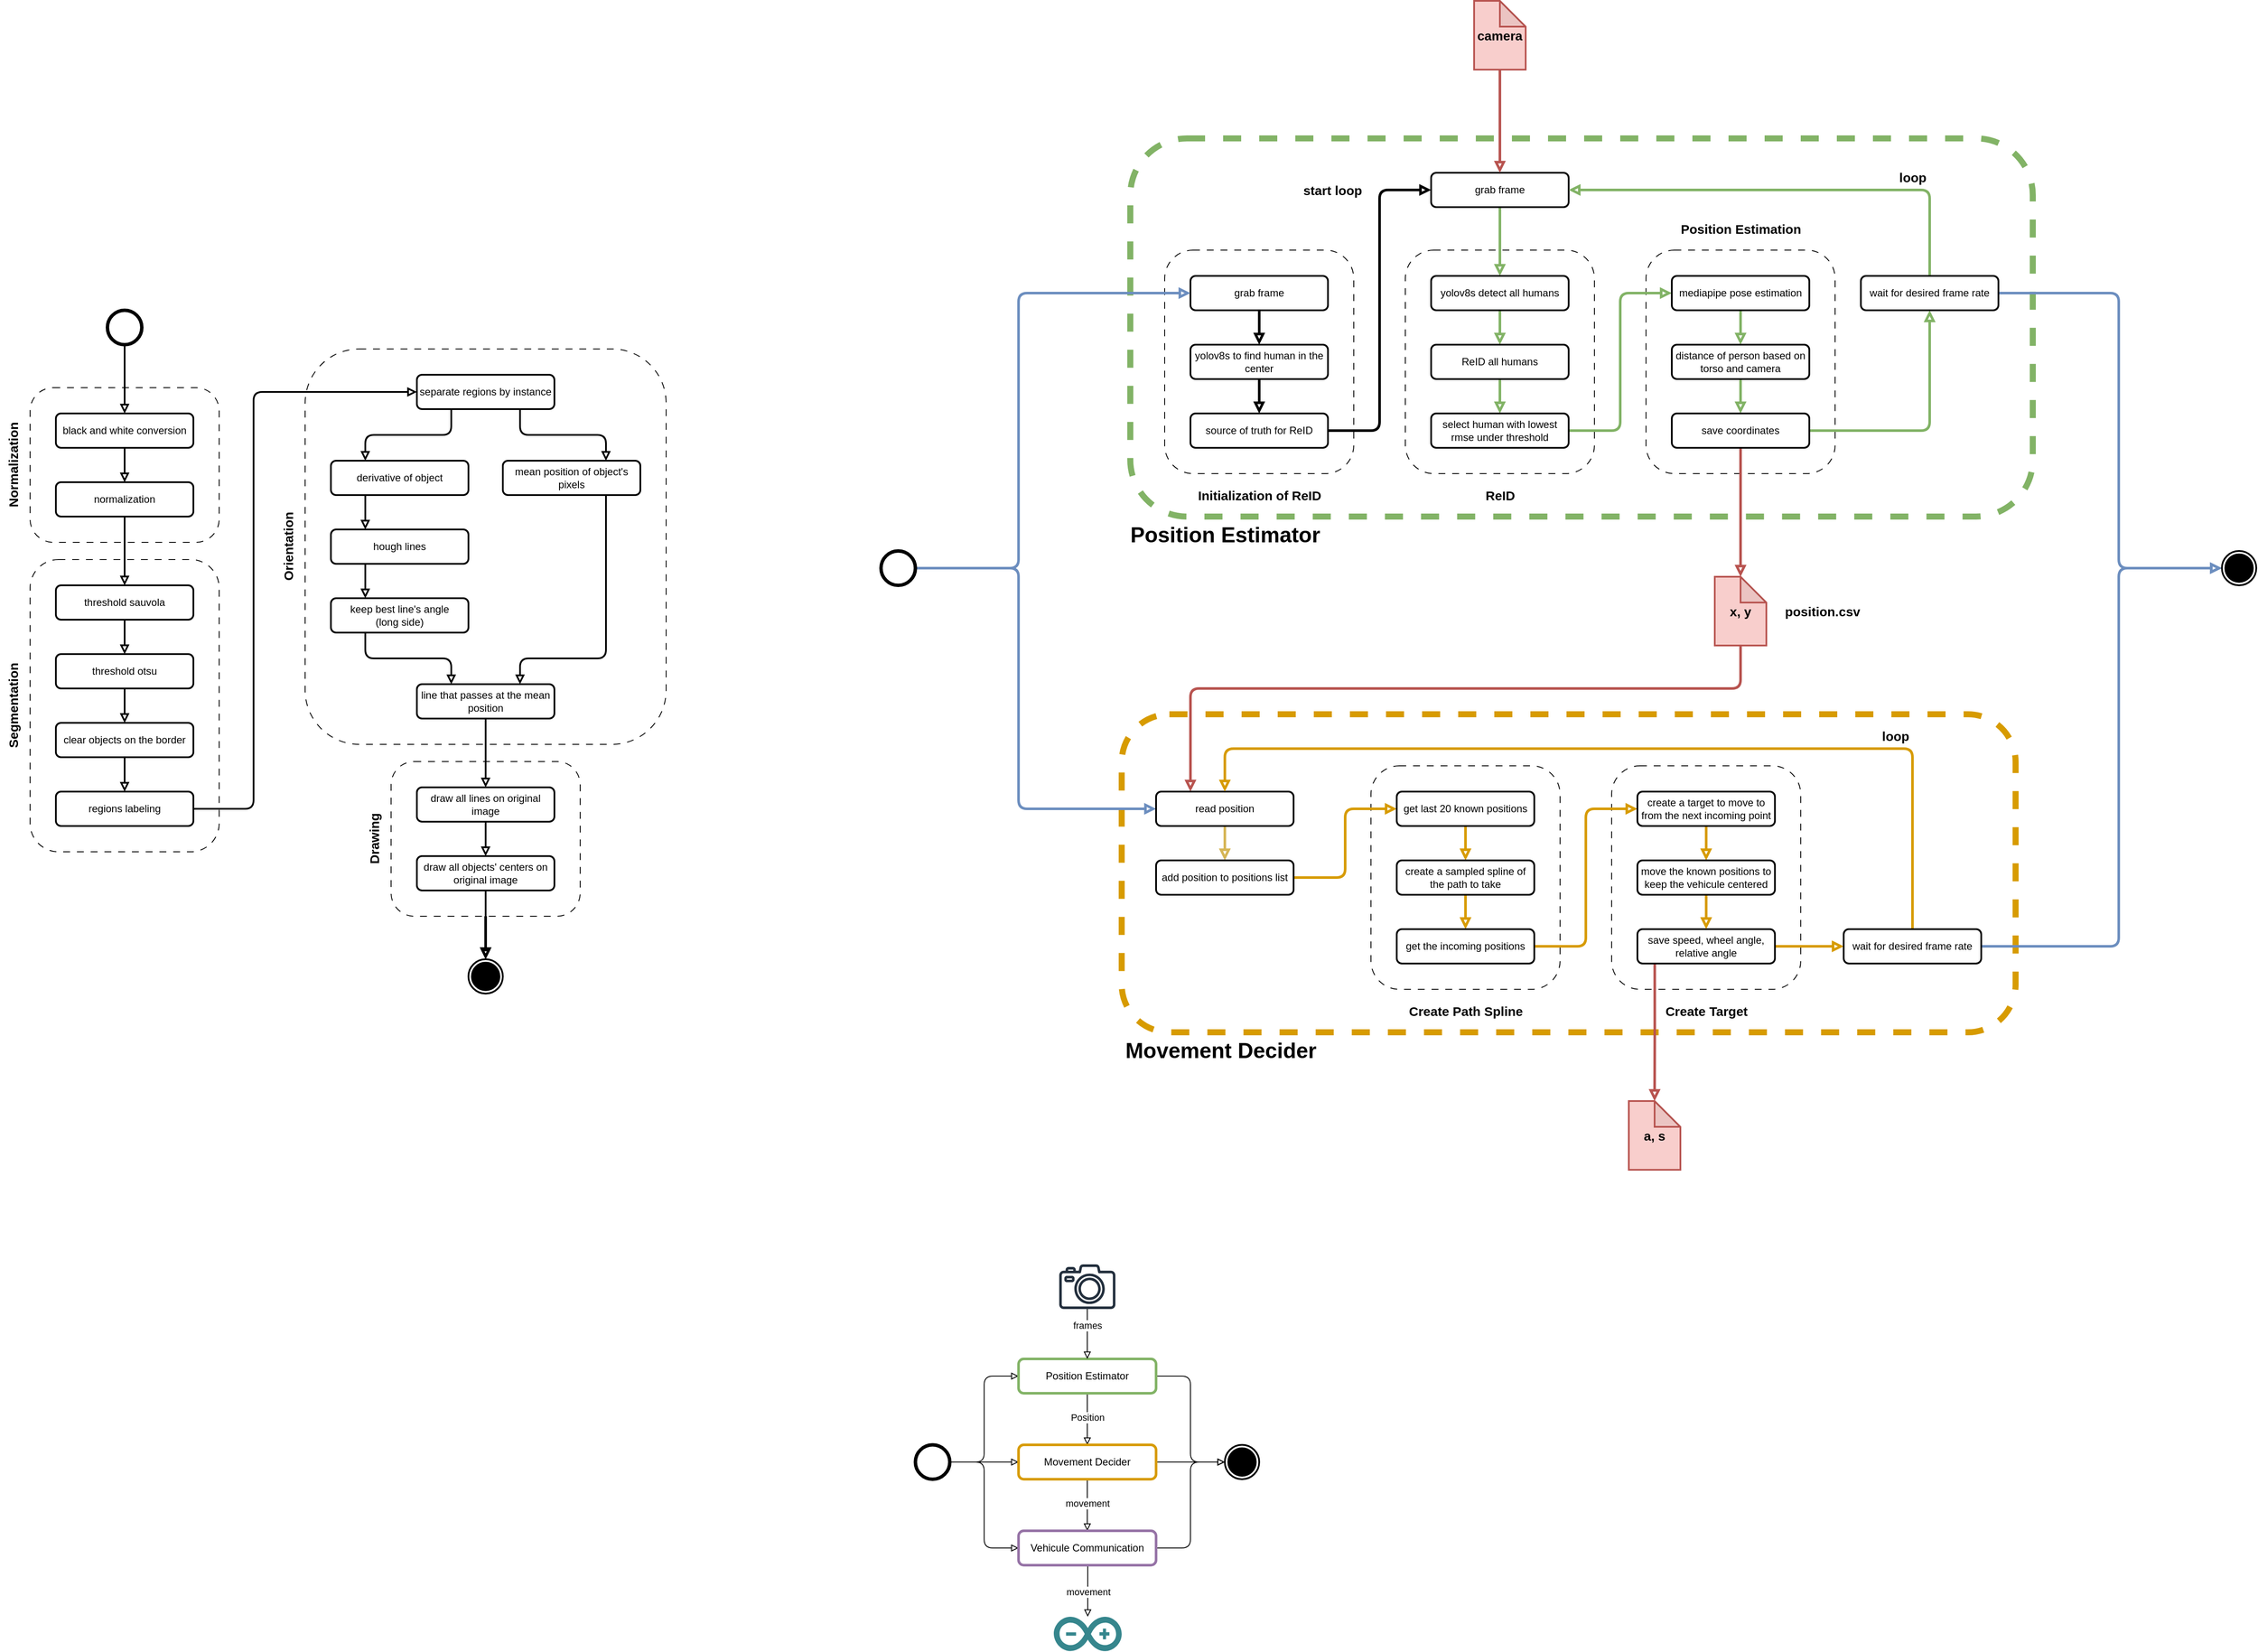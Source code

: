 <mxfile>
    <diagram id="vYnBR3UnJ0ublm0JFDWI" name="Page-1">
        <mxGraphModel dx="605" dy="898" grid="1" gridSize="10" guides="1" tooltips="1" connect="1" arrows="1" fold="1" page="0" pageScale="1" pageWidth="2339" pageHeight="3300" math="0" shadow="0">
            <root>
                <mxCell id="0"/>
                <mxCell id="1" parent="0"/>
                <mxCell id="140" value="" style="rounded=1;whiteSpace=wrap;html=1;strokeWidth=7;dashed=1;fillColor=none;strokeColor=#d79b00;perimeterSpacing=0;" parent="1" vertex="1">
                    <mxGeometry x="1400" y="550" width="1040" height="370" as="geometry"/>
                </mxCell>
                <mxCell id="139" value="" style="rounded=1;whiteSpace=wrap;html=1;strokeWidth=1;dashed=1;dashPattern=8 8;fillColor=none;" parent="1" vertex="1">
                    <mxGeometry x="1970" y="610" width="220" height="260" as="geometry"/>
                </mxCell>
                <mxCell id="137" value="" style="rounded=1;whiteSpace=wrap;html=1;strokeWidth=1;dashed=1;dashPattern=8 8;fillColor=none;" parent="1" vertex="1">
                    <mxGeometry x="1690" y="610" width="220" height="260" as="geometry"/>
                </mxCell>
                <mxCell id="99" value="" style="rounded=1;whiteSpace=wrap;html=1;strokeWidth=7;dashed=1;fillColor=none;strokeColor=#82b366;perimeterSpacing=0;" parent="1" vertex="1">
                    <mxGeometry x="1410" y="-120" width="1050" height="440" as="geometry"/>
                </mxCell>
                <mxCell id="93" value="" style="rounded=1;whiteSpace=wrap;html=1;strokeWidth=1;dashed=1;dashPattern=8 8;fillColor=none;" parent="1" vertex="1">
                    <mxGeometry x="2010" y="10" width="220" height="260" as="geometry"/>
                </mxCell>
                <mxCell id="79" value="" style="rounded=1;whiteSpace=wrap;html=1;strokeWidth=1;dashed=1;dashPattern=8 8;fillColor=none;" parent="1" vertex="1">
                    <mxGeometry x="1730" y="10" width="220" height="260" as="geometry"/>
                </mxCell>
                <mxCell id="68" value="" style="rounded=1;whiteSpace=wrap;html=1;strokeWidth=1;dashed=1;dashPattern=8 8;fillColor=none;" parent="1" vertex="1">
                    <mxGeometry x="1450" y="10" width="220" height="260" as="geometry"/>
                </mxCell>
                <mxCell id="47" value="" style="rounded=1;whiteSpace=wrap;html=1;strokeWidth=1;dashed=1;dashPattern=8 8;fillColor=none;" parent="1" vertex="1">
                    <mxGeometry x="450" y="125" width="420" height="460" as="geometry"/>
                </mxCell>
                <mxCell id="21" value="" style="rounded=1;whiteSpace=wrap;html=1;strokeWidth=1;dashed=1;dashPattern=8 8;fillColor=none;" parent="1" vertex="1">
                    <mxGeometry x="130" y="370" width="220" height="340" as="geometry"/>
                </mxCell>
                <mxCell id="25" value="" style="rounded=1;whiteSpace=wrap;html=1;strokeWidth=1;dashed=1;dashPattern=8 8;fillColor=none;" parent="1" vertex="1">
                    <mxGeometry x="130" y="170" width="220" height="180" as="geometry"/>
                </mxCell>
                <mxCell id="9" style="edgeStyle=none;html=1;strokeWidth=2;endArrow=block;endFill=0;" parent="1" source="2" target="8" edge="1">
                    <mxGeometry relative="1" as="geometry"/>
                </mxCell>
                <mxCell id="2" value="black and white conversion" style="rounded=1;whiteSpace=wrap;html=1;fillColor=none;strokeWidth=2;" parent="1" vertex="1">
                    <mxGeometry x="160" y="200" width="160" height="40" as="geometry"/>
                </mxCell>
                <mxCell id="4" value="" style="ellipse;html=1;shape=endState;fillColor=strokeColor;strokeWidth=2;" parent="1" vertex="1">
                    <mxGeometry x="640" y="835" width="40" height="40" as="geometry"/>
                </mxCell>
                <mxCell id="7" style="edgeStyle=none;html=1;strokeWidth=2;endArrow=block;endFill=0;" parent="1" source="6" target="2" edge="1">
                    <mxGeometry relative="1" as="geometry"/>
                </mxCell>
                <mxCell id="6" value="" style="ellipse;strokeWidth=4;fillColor=none;" parent="1" vertex="1">
                    <mxGeometry x="220" y="80" width="40" height="40" as="geometry"/>
                </mxCell>
                <mxCell id="22" style="edgeStyle=none;html=1;strokeWidth=2;endArrow=block;endFill=0;" parent="1" source="8" target="10" edge="1">
                    <mxGeometry relative="1" as="geometry"/>
                </mxCell>
                <mxCell id="8" value="normalization" style="rounded=1;whiteSpace=wrap;html=1;fillColor=none;strokeWidth=2;" parent="1" vertex="1">
                    <mxGeometry x="160" y="280" width="160" height="40" as="geometry"/>
                </mxCell>
                <mxCell id="14" style="edgeStyle=none;html=1;strokeWidth=2;endArrow=block;endFill=0;" parent="1" source="10" target="11" edge="1">
                    <mxGeometry relative="1" as="geometry"/>
                </mxCell>
                <mxCell id="10" value="threshold sauvola" style="rounded=1;whiteSpace=wrap;html=1;fillColor=none;strokeWidth=2;" parent="1" vertex="1">
                    <mxGeometry x="160" y="400" width="160" height="40" as="geometry"/>
                </mxCell>
                <mxCell id="15" style="edgeStyle=none;html=1;strokeWidth=2;endArrow=block;endFill=0;" parent="1" source="11" target="12" edge="1">
                    <mxGeometry relative="1" as="geometry"/>
                </mxCell>
                <mxCell id="11" value="threshold otsu" style="rounded=1;whiteSpace=wrap;html=1;fillColor=none;strokeWidth=2;" parent="1" vertex="1">
                    <mxGeometry x="160" y="480" width="160" height="40" as="geometry"/>
                </mxCell>
                <mxCell id="17" style="edgeStyle=none;html=1;strokeWidth=2;endArrow=block;endFill=0;" parent="1" source="12" target="16" edge="1">
                    <mxGeometry relative="1" as="geometry"/>
                </mxCell>
                <mxCell id="12" value="clear objects on the border" style="rounded=1;whiteSpace=wrap;html=1;fillColor=none;strokeWidth=2;" parent="1" vertex="1">
                    <mxGeometry x="160" y="560" width="160" height="40" as="geometry"/>
                </mxCell>
                <mxCell id="48" style="edgeStyle=none;html=1;strokeWidth=2;fontSize=15;endArrow=block;endFill=0;exitX=1;exitY=0.5;exitDx=0;exitDy=0;entryX=0;entryY=0.5;entryDx=0;entryDy=0;" parent="1" source="16" target="18" edge="1">
                    <mxGeometry relative="1" as="geometry">
                        <Array as="points">
                            <mxPoint x="390" y="660"/>
                            <mxPoint x="390" y="175"/>
                        </Array>
                    </mxGeometry>
                </mxCell>
                <mxCell id="16" value="regions labeling" style="rounded=1;whiteSpace=wrap;html=1;fillColor=none;strokeWidth=2;" parent="1" vertex="1">
                    <mxGeometry x="160" y="640" width="160" height="40" as="geometry"/>
                </mxCell>
                <mxCell id="42" style="edgeStyle=none;html=1;strokeWidth=2;fontSize=15;endArrow=block;endFill=0;entryX=0.75;entryY=0;entryDx=0;entryDy=0;exitX=0.75;exitY=1;exitDx=0;exitDy=0;" parent="1" source="18" target="20" edge="1">
                    <mxGeometry relative="1" as="geometry">
                        <Array as="points">
                            <mxPoint x="700" y="225"/>
                            <mxPoint x="800" y="225"/>
                        </Array>
                    </mxGeometry>
                </mxCell>
                <mxCell id="43" style="edgeStyle=none;html=1;strokeWidth=2;fontSize=15;endArrow=block;endFill=0;entryX=0.25;entryY=0;entryDx=0;entryDy=0;exitX=0.25;exitY=1;exitDx=0;exitDy=0;" parent="1" source="18" target="28" edge="1">
                    <mxGeometry relative="1" as="geometry">
                        <Array as="points">
                            <mxPoint x="620" y="225"/>
                            <mxPoint x="520" y="225"/>
                        </Array>
                    </mxGeometry>
                </mxCell>
                <mxCell id="18" value="separate regions by instance" style="rounded=1;whiteSpace=wrap;html=1;fillColor=none;strokeWidth=2;" parent="1" vertex="1">
                    <mxGeometry x="580" y="155" width="160" height="40" as="geometry"/>
                </mxCell>
                <mxCell id="41" style="edgeStyle=none;html=1;strokeWidth=2;fontSize=15;endArrow=block;endFill=0;exitX=0.75;exitY=1;exitDx=0;exitDy=0;entryX=0.75;entryY=0;entryDx=0;entryDy=0;" parent="1" source="20" target="35" edge="1">
                    <mxGeometry relative="1" as="geometry">
                        <Array as="points">
                            <mxPoint x="800" y="485"/>
                            <mxPoint x="700" y="485"/>
                        </Array>
                    </mxGeometry>
                </mxCell>
                <mxCell id="20" value="mean position of object's pixels" style="rounded=1;whiteSpace=wrap;html=1;fillColor=none;strokeWidth=2;" parent="1" vertex="1">
                    <mxGeometry x="680" y="255" width="160" height="40" as="geometry"/>
                </mxCell>
                <mxCell id="26" value="&lt;b&gt;&lt;font style=&quot;font-size: 15px;&quot;&gt;Normalization&lt;/font&gt;&lt;/b&gt;" style="text;html=1;align=center;verticalAlign=middle;resizable=0;points=[];autosize=1;strokeColor=none;fillColor=none;dashed=1;dashPattern=8 8;strokeWidth=1;rotation=-90;" parent="1" vertex="1">
                    <mxGeometry x="50" y="245" width="120" height="30" as="geometry"/>
                </mxCell>
                <mxCell id="27" value="&lt;b&gt;&lt;font style=&quot;font-size: 15px;&quot;&gt;Segmentation&lt;/font&gt;&lt;/b&gt;" style="text;html=1;align=center;verticalAlign=middle;resizable=0;points=[];autosize=1;strokeColor=none;fillColor=none;dashed=1;dashPattern=8 8;strokeWidth=1;rotation=-90;" parent="1" vertex="1">
                    <mxGeometry x="50" y="525" width="120" height="30" as="geometry"/>
                </mxCell>
                <mxCell id="44" style="edgeStyle=none;html=1;strokeWidth=2;fontSize=15;endArrow=block;endFill=0;entryX=0.25;entryY=0;entryDx=0;entryDy=0;exitX=0.25;exitY=1;exitDx=0;exitDy=0;" parent="1" source="28" target="31" edge="1">
                    <mxGeometry relative="1" as="geometry"/>
                </mxCell>
                <mxCell id="28" value="derivative of object" style="rounded=1;whiteSpace=wrap;html=1;fillColor=none;strokeWidth=2;" parent="1" vertex="1">
                    <mxGeometry x="480" y="255" width="160" height="40" as="geometry"/>
                </mxCell>
                <mxCell id="45" style="edgeStyle=none;html=1;exitX=0.25;exitY=1;exitDx=0;exitDy=0;entryX=0.25;entryY=0;entryDx=0;entryDy=0;strokeWidth=2;fontSize=15;endArrow=block;endFill=0;" parent="1" source="31" target="32" edge="1">
                    <mxGeometry relative="1" as="geometry"/>
                </mxCell>
                <mxCell id="31" value="hough lines" style="rounded=1;whiteSpace=wrap;html=1;fillColor=none;strokeWidth=2;" parent="1" vertex="1">
                    <mxGeometry x="480" y="335" width="160" height="40" as="geometry"/>
                </mxCell>
                <mxCell id="49" style="edgeStyle=none;html=1;strokeWidth=2;fontSize=15;endArrow=block;endFill=0;exitX=0.25;exitY=1;exitDx=0;exitDy=0;entryX=0.25;entryY=0;entryDx=0;entryDy=0;" parent="1" source="32" target="35" edge="1">
                    <mxGeometry relative="1" as="geometry">
                        <Array as="points">
                            <mxPoint x="520" y="485"/>
                            <mxPoint x="620" y="485"/>
                        </Array>
                    </mxGeometry>
                </mxCell>
                <mxCell id="32" value="keep best line's angle&lt;br&gt;(long side)" style="rounded=1;whiteSpace=wrap;html=1;fillColor=none;strokeWidth=2;" parent="1" vertex="1">
                    <mxGeometry x="480" y="415" width="160" height="40" as="geometry"/>
                </mxCell>
                <mxCell id="52" style="edgeStyle=none;html=1;strokeWidth=2;fontSize=15;endArrow=block;endFill=0;" parent="1" source="35" target="51" edge="1">
                    <mxGeometry relative="1" as="geometry"/>
                </mxCell>
                <mxCell id="35" value="line that passes at the mean position" style="rounded=1;whiteSpace=wrap;html=1;fillColor=none;strokeWidth=2;" parent="1" vertex="1">
                    <mxGeometry x="580" y="515" width="160" height="40" as="geometry"/>
                </mxCell>
                <mxCell id="50" value="&lt;b&gt;&lt;font style=&quot;font-size: 15px;&quot;&gt;Orientation&lt;/font&gt;&lt;/b&gt;" style="text;html=1;align=center;verticalAlign=middle;resizable=0;points=[];autosize=1;strokeColor=none;fillColor=none;dashed=1;dashPattern=8 8;strokeWidth=1;rotation=-90;" parent="1" vertex="1">
                    <mxGeometry x="380" y="340" width="100" height="30" as="geometry"/>
                </mxCell>
                <mxCell id="55" style="edgeStyle=none;html=1;strokeWidth=2;fontSize=15;endArrow=block;endFill=0;" parent="1" source="51" target="54" edge="1">
                    <mxGeometry relative="1" as="geometry"/>
                </mxCell>
                <mxCell id="51" value="draw all lines on original image" style="rounded=1;whiteSpace=wrap;html=1;fillColor=none;strokeWidth=2;" parent="1" vertex="1">
                    <mxGeometry x="580" y="635" width="160" height="40" as="geometry"/>
                </mxCell>
                <mxCell id="56" style="edgeStyle=none;html=1;entryX=0.5;entryY=0;entryDx=0;entryDy=0;strokeWidth=2;fontSize=15;endArrow=block;endFill=0;" parent="1" source="54" target="4" edge="1">
                    <mxGeometry relative="1" as="geometry"/>
                </mxCell>
                <mxCell id="54" value="draw all objects' centers on original image" style="rounded=1;whiteSpace=wrap;html=1;fillColor=none;strokeWidth=2;" parent="1" vertex="1">
                    <mxGeometry x="580" y="715" width="160" height="40" as="geometry"/>
                </mxCell>
                <mxCell id="143" value="" style="edgeStyle=orthogonalEdgeStyle;html=1;strokeWidth=3;fontSize=25;endArrow=block;endFill=0;" parent="1" source="57" target="4" edge="1">
                    <mxGeometry relative="1" as="geometry"/>
                </mxCell>
                <mxCell id="57" value="" style="rounded=1;whiteSpace=wrap;html=1;strokeWidth=1;dashed=1;dashPattern=8 8;fillColor=none;" parent="1" vertex="1">
                    <mxGeometry x="550" y="605" width="220" height="180" as="geometry"/>
                </mxCell>
                <mxCell id="58" value="&lt;b&gt;&lt;font style=&quot;font-size: 15px;&quot;&gt;Drawing&lt;/font&gt;&lt;/b&gt;" style="text;html=1;align=center;verticalAlign=middle;resizable=0;points=[];autosize=1;strokeColor=none;fillColor=none;dashed=1;dashPattern=8 8;strokeWidth=1;rotation=-90;" parent="1" vertex="1">
                    <mxGeometry x="490" y="680" width="80" height="30" as="geometry"/>
                </mxCell>
                <mxCell id="66" style="edgeStyle=none;html=1;entryX=0.5;entryY=0;entryDx=0;entryDy=0;endArrow=block;endFill=0;strokeWidth=3;" parent="1" source="61" target="62" edge="1">
                    <mxGeometry relative="1" as="geometry"/>
                </mxCell>
                <mxCell id="61" value="grab frame" style="rounded=1;whiteSpace=wrap;html=1;fillColor=none;strokeWidth=2;" parent="1" vertex="1">
                    <mxGeometry x="1480" y="40" width="160" height="40" as="geometry"/>
                </mxCell>
                <mxCell id="67" style="edgeStyle=elbowEdgeStyle;html=1;strokeWidth=3;endArrow=block;endFill=0;" parent="1" source="62" target="65" edge="1">
                    <mxGeometry relative="1" as="geometry"/>
                </mxCell>
                <mxCell id="62" value="yolov8s to find human in the center" style="rounded=1;whiteSpace=wrap;html=1;fillColor=none;strokeWidth=2;" parent="1" vertex="1">
                    <mxGeometry x="1480" y="120" width="160" height="40" as="geometry"/>
                </mxCell>
                <mxCell id="83" style="edgeStyle=elbowEdgeStyle;html=1;strokeWidth=3;endArrow=block;endFill=0;" parent="1" source="65" target="72" edge="1">
                    <mxGeometry relative="1" as="geometry"/>
                </mxCell>
                <mxCell id="65" value="source of truth for ReID" style="rounded=1;whiteSpace=wrap;html=1;fillColor=none;strokeWidth=2;" parent="1" vertex="1">
                    <mxGeometry x="1480" y="200" width="160" height="40" as="geometry"/>
                </mxCell>
                <mxCell id="104" style="edgeStyle=elbowEdgeStyle;html=1;strokeWidth=3;fontSize=15;endArrow=block;endFill=0;fillColor=#dae8fc;strokeColor=#6c8ebf;" parent="1" source="69" target="61" edge="1">
                    <mxGeometry relative="1" as="geometry">
                        <Array as="points">
                            <mxPoint x="1280" y="220"/>
                        </Array>
                    </mxGeometry>
                </mxCell>
                <mxCell id="126" style="edgeStyle=elbowEdgeStyle;html=1;strokeWidth=3;fontSize=20;endArrow=block;endFill=0;fillColor=#dae8fc;strokeColor=#6c8ebf;" parent="1" source="69" target="111" edge="1">
                    <mxGeometry relative="1" as="geometry">
                        <Array as="points">
                            <mxPoint x="1280" y="520"/>
                        </Array>
                    </mxGeometry>
                </mxCell>
                <mxCell id="69" value="" style="ellipse;strokeWidth=4;fillColor=none;" parent="1" vertex="1">
                    <mxGeometry x="1120" y="360" width="40" height="40" as="geometry"/>
                </mxCell>
                <mxCell id="71" value="&lt;span style=&quot;font-size: 15px;&quot;&gt;&lt;b&gt;Initialization of ReID&lt;/b&gt;&lt;/span&gt;" style="text;html=1;align=center;verticalAlign=middle;resizable=0;points=[];autosize=1;strokeColor=none;fillColor=none;dashed=1;dashPattern=8 8;strokeWidth=1;rotation=0;" parent="1" vertex="1">
                    <mxGeometry x="1475" y="280" width="170" height="30" as="geometry"/>
                </mxCell>
                <mxCell id="74" style="edgeStyle=none;html=1;strokeWidth=3;endArrow=block;endFill=0;fillColor=#d5e8d4;strokeColor=#82b366;" parent="1" source="72" target="73" edge="1">
                    <mxGeometry relative="1" as="geometry"/>
                </mxCell>
                <mxCell id="72" value="grab frame" style="rounded=1;whiteSpace=wrap;html=1;fillColor=none;strokeWidth=2;" parent="1" vertex="1">
                    <mxGeometry x="1760" y="-80" width="160" height="40" as="geometry"/>
                </mxCell>
                <mxCell id="77" style="edgeStyle=none;html=1;strokeWidth=3;endArrow=block;endFill=0;fillColor=#d5e8d4;strokeColor=#82b366;" parent="1" source="73" target="75" edge="1">
                    <mxGeometry relative="1" as="geometry"/>
                </mxCell>
                <mxCell id="73" value="yolov8s detect all humans" style="rounded=1;whiteSpace=wrap;html=1;fillColor=none;strokeWidth=2;" parent="1" vertex="1">
                    <mxGeometry x="1760" y="40" width="160" height="40" as="geometry"/>
                </mxCell>
                <mxCell id="78" style="edgeStyle=none;html=1;strokeWidth=3;endArrow=block;endFill=0;fillColor=#d5e8d4;strokeColor=#82b366;" parent="1" source="75" target="76" edge="1">
                    <mxGeometry relative="1" as="geometry"/>
                </mxCell>
                <mxCell id="75" value="ReID all humans" style="rounded=1;whiteSpace=wrap;html=1;fillColor=none;strokeWidth=2;" parent="1" vertex="1">
                    <mxGeometry x="1760" y="120" width="160" height="40" as="geometry"/>
                </mxCell>
                <mxCell id="85" style="edgeStyle=elbowEdgeStyle;html=1;strokeWidth=3;endArrow=block;endFill=0;fillColor=#d5e8d4;strokeColor=#82b366;" parent="1" source="76" target="84" edge="1">
                    <mxGeometry relative="1" as="geometry"/>
                </mxCell>
                <mxCell id="76" value="select human with lowest rmse under threshold" style="rounded=1;whiteSpace=wrap;html=1;fillColor=none;strokeWidth=2;" parent="1" vertex="1">
                    <mxGeometry x="1760" y="200" width="160" height="40" as="geometry"/>
                </mxCell>
                <mxCell id="81" value="&lt;span style=&quot;font-size: 15px;&quot;&gt;&lt;b&gt;ReID&lt;/b&gt;&lt;/span&gt;" style="text;html=1;align=center;verticalAlign=middle;resizable=0;points=[];autosize=1;strokeColor=none;fillColor=none;dashed=1;dashPattern=8 8;strokeWidth=1;rotation=0;" parent="1" vertex="1">
                    <mxGeometry x="1810" y="280" width="60" height="30" as="geometry"/>
                </mxCell>
                <mxCell id="87" style="edgeStyle=elbowEdgeStyle;html=1;strokeWidth=3;endArrow=block;endFill=0;fillColor=#d5e8d4;strokeColor=#82b366;" parent="1" source="84" target="86" edge="1">
                    <mxGeometry relative="1" as="geometry"/>
                </mxCell>
                <mxCell id="84" value="mediapipe pose estimation" style="rounded=1;whiteSpace=wrap;html=1;fillColor=none;strokeWidth=2;" parent="1" vertex="1">
                    <mxGeometry x="2040" y="40" width="160" height="40" as="geometry"/>
                </mxCell>
                <mxCell id="92" style="edgeStyle=elbowEdgeStyle;html=1;strokeWidth=3;fontSize=15;endArrow=block;endFill=0;fillColor=#d5e8d4;strokeColor=#82b366;" parent="1" source="86" target="88" edge="1">
                    <mxGeometry relative="1" as="geometry"/>
                </mxCell>
                <mxCell id="86" value="distance of person based on torso and camera" style="rounded=1;whiteSpace=wrap;html=1;fillColor=none;strokeWidth=2;" parent="1" vertex="1">
                    <mxGeometry x="2040" y="120" width="160" height="40" as="geometry"/>
                </mxCell>
                <mxCell id="91" style="edgeStyle=elbowEdgeStyle;html=1;strokeWidth=3;fontSize=15;endArrow=block;endFill=0;fillColor=#f8cecc;strokeColor=#b85450;" parent="1" source="88" target="89" edge="1">
                    <mxGeometry relative="1" as="geometry"/>
                </mxCell>
                <mxCell id="107" style="edgeStyle=elbowEdgeStyle;html=1;strokeWidth=3;fontSize=20;endArrow=block;endFill=0;fillColor=#d5e8d4;strokeColor=#82b366;" parent="1" source="88" target="94" edge="1">
                    <mxGeometry relative="1" as="geometry">
                        <Array as="points">
                            <mxPoint x="2340" y="140"/>
                        </Array>
                    </mxGeometry>
                </mxCell>
                <mxCell id="88" value="save coordinates" style="rounded=1;whiteSpace=wrap;html=1;fillColor=none;strokeWidth=2;" parent="1" vertex="1">
                    <mxGeometry x="2040" y="200" width="160" height="40" as="geometry"/>
                </mxCell>
                <mxCell id="129" style="edgeStyle=orthogonalEdgeStyle;html=1;entryX=0.25;entryY=0;entryDx=0;entryDy=0;strokeWidth=3;fontSize=20;endArrow=block;endFill=0;fillColor=#f8cecc;strokeColor=#b85450;" parent="1" source="89" target="111" edge="1">
                    <mxGeometry relative="1" as="geometry">
                        <Array as="points">
                            <mxPoint x="2120" y="520"/>
                            <mxPoint x="1480" y="520"/>
                        </Array>
                    </mxGeometry>
                </mxCell>
                <mxCell id="89" value="&lt;b&gt;&lt;font style=&quot;font-size: 15px;&quot;&gt;x, y&lt;/font&gt;&lt;/b&gt;" style="shape=note;whiteSpace=wrap;html=1;backgroundOutline=1;darkOpacity=0.05;strokeWidth=2;fillColor=#f8cecc;strokeColor=#b85450;" parent="1" vertex="1">
                    <mxGeometry x="2090" y="390" width="60" height="80" as="geometry"/>
                </mxCell>
                <mxCell id="90" value="&lt;span style=&quot;font-size: 15px;&quot;&gt;&lt;b&gt;position.csv&lt;/b&gt;&lt;/span&gt;" style="text;html=1;align=center;verticalAlign=middle;resizable=0;points=[];autosize=1;strokeColor=none;fillColor=none;dashed=1;dashPattern=8 8;strokeWidth=1;rotation=0;" parent="1" vertex="1">
                    <mxGeometry x="2160" y="415" width="110" height="30" as="geometry"/>
                </mxCell>
                <mxCell id="108" style="edgeStyle=elbowEdgeStyle;html=1;strokeWidth=3;fontSize=20;endArrow=block;endFill=0;fillColor=#d5e8d4;strokeColor=#82b366;" parent="1" source="94" target="72" edge="1">
                    <mxGeometry relative="1" as="geometry">
                        <Array as="points">
                            <mxPoint x="2340"/>
                        </Array>
                    </mxGeometry>
                </mxCell>
                <mxCell id="145" style="edgeStyle=orthogonalEdgeStyle;html=1;entryX=0;entryY=0.5;entryDx=0;entryDy=0;strokeWidth=3;fontSize=25;endArrow=block;endFill=0;fillColor=#dae8fc;strokeColor=#6c8ebf;" parent="1" source="94" target="144" edge="1">
                    <mxGeometry relative="1" as="geometry">
                        <Array as="points">
                            <mxPoint x="2560" y="60"/>
                            <mxPoint x="2560" y="380"/>
                        </Array>
                    </mxGeometry>
                </mxCell>
                <mxCell id="94" value="wait for desired frame rate" style="rounded=1;whiteSpace=wrap;html=1;fillColor=none;strokeWidth=2;" parent="1" vertex="1">
                    <mxGeometry x="2260" y="40" width="160" height="40" as="geometry"/>
                </mxCell>
                <mxCell id="97" value="&lt;span style=&quot;font-size: 15px;&quot;&gt;&lt;b&gt;Position Estimation&lt;/b&gt;&lt;/span&gt;" style="text;html=1;align=center;verticalAlign=middle;resizable=0;points=[];autosize=1;strokeColor=none;fillColor=none;dashed=1;dashPattern=8 8;strokeWidth=1;rotation=0;" parent="1" vertex="1">
                    <mxGeometry x="2040" y="-30" width="160" height="30" as="geometry"/>
                </mxCell>
                <mxCell id="98" value="&lt;span style=&quot;font-size: 15px;&quot;&gt;&lt;b&gt;loop&lt;/b&gt;&lt;/span&gt;" style="text;html=1;align=center;verticalAlign=middle;resizable=0;points=[];autosize=1;strokeColor=none;fillColor=none;dashed=1;dashPattern=8 8;strokeWidth=1;rotation=0;" parent="1" vertex="1">
                    <mxGeometry x="2290" y="-90" width="60" height="30" as="geometry"/>
                </mxCell>
                <mxCell id="102" value="&lt;span style=&quot;font-size: 15px;&quot;&gt;&lt;b&gt;start loop&lt;/b&gt;&lt;/span&gt;" style="text;html=1;align=center;verticalAlign=middle;resizable=0;points=[];autosize=1;strokeColor=none;fillColor=none;dashed=1;dashPattern=8 8;strokeWidth=1;rotation=0;" parent="1" vertex="1">
                    <mxGeometry x="1600" y="-75" width="90" height="30" as="geometry"/>
                </mxCell>
                <mxCell id="105" value="&lt;b style=&quot;&quot;&gt;&lt;font style=&quot;font-size: 25px;&quot;&gt;Position Estimator&lt;/font&gt;&lt;/b&gt;" style="text;html=1;align=center;verticalAlign=middle;resizable=0;points=[];autosize=1;strokeColor=none;fillColor=none;dashed=1;dashPattern=8 8;strokeWidth=1;rotation=0;" parent="1" vertex="1">
                    <mxGeometry x="1400" y="320" width="240" height="40" as="geometry"/>
                </mxCell>
                <mxCell id="110" style="edgeStyle=elbowEdgeStyle;html=1;strokeWidth=3;fontSize=20;endArrow=block;endFill=0;fillColor=#f8cecc;strokeColor=#b85450;" parent="1" source="109" target="72" edge="1">
                    <mxGeometry relative="1" as="geometry"/>
                </mxCell>
                <mxCell id="109" value="&lt;b&gt;&lt;font style=&quot;font-size: 15px;&quot;&gt;camera&lt;/font&gt;&lt;/b&gt;" style="shape=note;whiteSpace=wrap;html=1;backgroundOutline=1;darkOpacity=0.05;strokeWidth=2;fillColor=#f8cecc;strokeColor=#b85450;" parent="1" vertex="1">
                    <mxGeometry x="1810" y="-280" width="60" height="80" as="geometry"/>
                </mxCell>
                <mxCell id="130" style="edgeStyle=orthogonalEdgeStyle;html=1;entryX=0;entryY=0.5;entryDx=0;entryDy=0;strokeWidth=3;fontSize=20;endArrow=block;endFill=0;exitX=1;exitY=0.5;exitDx=0;exitDy=0;fillColor=#ffe6cc;strokeColor=#d79b00;" parent="1" source="131" target="112" edge="1">
                    <mxGeometry relative="1" as="geometry"/>
                </mxCell>
                <mxCell id="136" style="edgeStyle=orthogonalEdgeStyle;html=1;strokeWidth=3;fontSize=20;endArrow=block;endFill=0;fillColor=#fff2cc;strokeColor=#d6b656;" parent="1" source="111" target="131" edge="1">
                    <mxGeometry relative="1" as="geometry"/>
                </mxCell>
                <mxCell id="111" value="read position" style="rounded=1;whiteSpace=wrap;html=1;fillColor=none;strokeWidth=2;" parent="1" vertex="1">
                    <mxGeometry x="1440" y="640" width="160" height="40" as="geometry"/>
                </mxCell>
                <mxCell id="120" style="edgeStyle=elbowEdgeStyle;html=1;strokeWidth=3;fontSize=20;endArrow=block;endFill=0;fillColor=#ffe6cc;strokeColor=#d79b00;" parent="1" source="112" target="114" edge="1">
                    <mxGeometry relative="1" as="geometry"/>
                </mxCell>
                <mxCell id="112" value="get last 20 known positions" style="rounded=1;whiteSpace=wrap;html=1;fillColor=none;strokeWidth=2;" parent="1" vertex="1">
                    <mxGeometry x="1720" y="640" width="160" height="40" as="geometry"/>
                </mxCell>
                <mxCell id="121" style="edgeStyle=elbowEdgeStyle;html=1;strokeWidth=3;fontSize=20;endArrow=block;endFill=0;fillColor=#ffe6cc;strokeColor=#d79b00;" parent="1" source="114" target="115" edge="1">
                    <mxGeometry relative="1" as="geometry"/>
                </mxCell>
                <mxCell id="114" value="create a sampled spline of the path to take" style="rounded=1;whiteSpace=wrap;html=1;fillColor=none;strokeWidth=2;" parent="1" vertex="1">
                    <mxGeometry x="1720" y="720" width="160" height="40" as="geometry"/>
                </mxCell>
                <mxCell id="122" style="edgeStyle=elbowEdgeStyle;html=1;strokeWidth=3;fontSize=20;endArrow=block;endFill=0;fillColor=#ffe6cc;strokeColor=#d79b00;" parent="1" source="115" target="116" edge="1">
                    <mxGeometry relative="1" as="geometry"/>
                </mxCell>
                <mxCell id="115" value="get the incoming positions" style="rounded=1;whiteSpace=wrap;html=1;fillColor=none;strokeWidth=2;" parent="1" vertex="1">
                    <mxGeometry x="1720" y="800" width="160" height="40" as="geometry"/>
                </mxCell>
                <mxCell id="123" style="edgeStyle=elbowEdgeStyle;html=1;strokeWidth=3;fontSize=20;endArrow=block;endFill=0;fillColor=#ffe6cc;strokeColor=#d79b00;" parent="1" source="116" target="118" edge="1">
                    <mxGeometry relative="1" as="geometry"/>
                </mxCell>
                <mxCell id="116" value="create a target to move to from the next incoming point" style="rounded=1;whiteSpace=wrap;html=1;fillColor=none;strokeWidth=2;" parent="1" vertex="1">
                    <mxGeometry x="2000" y="640" width="160" height="40" as="geometry"/>
                </mxCell>
                <mxCell id="125" style="edgeStyle=elbowEdgeStyle;html=1;strokeWidth=3;fontSize=20;endArrow=block;endFill=0;fillColor=#ffe6cc;strokeColor=#d79b00;" parent="1" source="117" target="119" edge="1">
                    <mxGeometry relative="1" as="geometry"/>
                </mxCell>
                <mxCell id="148" style="edgeStyle=orthogonalEdgeStyle;html=1;strokeWidth=3;fontSize=25;endArrow=block;endFill=0;exitX=0.126;exitY=1.004;exitDx=0;exitDy=0;exitPerimeter=0;fillColor=#f8cecc;strokeColor=#b85450;" parent="1" source="117" target="147" edge="1">
                    <mxGeometry relative="1" as="geometry"/>
                </mxCell>
                <mxCell id="117" value="save speed, wheel angle, relative angle" style="rounded=1;whiteSpace=wrap;html=1;fillColor=none;strokeWidth=2;" parent="1" vertex="1">
                    <mxGeometry x="2000" y="800" width="160" height="40" as="geometry"/>
                </mxCell>
                <mxCell id="124" style="edgeStyle=elbowEdgeStyle;html=1;strokeWidth=3;fontSize=20;endArrow=block;endFill=0;fillColor=#ffe6cc;strokeColor=#d79b00;" parent="1" source="118" target="117" edge="1">
                    <mxGeometry relative="1" as="geometry"/>
                </mxCell>
                <mxCell id="118" value="move the known positions to keep the vehicule centered" style="rounded=1;whiteSpace=wrap;html=1;fillColor=none;strokeWidth=2;" parent="1" vertex="1">
                    <mxGeometry x="2000" y="720" width="160" height="40" as="geometry"/>
                </mxCell>
                <mxCell id="132" style="edgeStyle=orthogonalEdgeStyle;html=1;strokeWidth=3;fontSize=20;endArrow=block;endFill=0;fillColor=#ffe6cc;strokeColor=#d79b00;entryX=0.5;entryY=0;entryDx=0;entryDy=0;" parent="1" source="119" target="111" edge="1">
                    <mxGeometry relative="1" as="geometry">
                        <mxPoint x="1560" y="640" as="targetPoint"/>
                        <Array as="points">
                            <mxPoint x="2320" y="590"/>
                            <mxPoint x="1520" y="590"/>
                        </Array>
                    </mxGeometry>
                </mxCell>
                <mxCell id="146" style="edgeStyle=orthogonalEdgeStyle;html=1;entryX=0;entryY=0.5;entryDx=0;entryDy=0;strokeWidth=3;fontSize=25;endArrow=block;endFill=0;fillColor=#dae8fc;strokeColor=#6c8ebf;" parent="1" source="119" target="144" edge="1">
                    <mxGeometry relative="1" as="geometry">
                        <Array as="points">
                            <mxPoint x="2560" y="820"/>
                            <mxPoint x="2560" y="380"/>
                        </Array>
                    </mxGeometry>
                </mxCell>
                <mxCell id="119" value="wait for desired frame rate" style="rounded=1;whiteSpace=wrap;html=1;fillColor=none;strokeWidth=2;" parent="1" vertex="1">
                    <mxGeometry x="2240" y="800" width="160" height="40" as="geometry"/>
                </mxCell>
                <mxCell id="131" value="add position to positions list" style="rounded=1;whiteSpace=wrap;html=1;fillColor=none;strokeWidth=2;" parent="1" vertex="1">
                    <mxGeometry x="1440" y="720" width="160" height="40" as="geometry"/>
                </mxCell>
                <mxCell id="133" value="&lt;span style=&quot;font-size: 15px;&quot;&gt;&lt;b&gt;loop&lt;/b&gt;&lt;/span&gt;" style="text;html=1;align=center;verticalAlign=middle;resizable=0;points=[];autosize=1;strokeColor=none;fillColor=none;dashed=1;dashPattern=8 8;strokeWidth=1;rotation=0;" parent="1" vertex="1">
                    <mxGeometry x="2270" y="560" width="60" height="30" as="geometry"/>
                </mxCell>
                <mxCell id="138" value="&lt;span style=&quot;font-size: 15px;&quot;&gt;&lt;b&gt;Create Path Spline&lt;/b&gt;&lt;/span&gt;" style="text;html=1;align=center;verticalAlign=middle;resizable=0;points=[];autosize=1;strokeColor=none;fillColor=none;dashed=1;dashPattern=8 8;strokeWidth=1;rotation=0;" parent="1" vertex="1">
                    <mxGeometry x="1720" y="880" width="160" height="30" as="geometry"/>
                </mxCell>
                <mxCell id="141" value="&lt;span style=&quot;font-size: 15px;&quot;&gt;&lt;b&gt;Create Target&lt;/b&gt;&lt;/span&gt;" style="text;html=1;align=center;verticalAlign=middle;resizable=0;points=[];autosize=1;strokeColor=none;fillColor=none;dashed=1;dashPattern=8 8;strokeWidth=1;rotation=0;" parent="1" vertex="1">
                    <mxGeometry x="2020" y="880" width="120" height="30" as="geometry"/>
                </mxCell>
                <mxCell id="142" value="&lt;b style=&quot;&quot;&gt;&lt;font style=&quot;font-size: 25px;&quot;&gt;Movement Decider&lt;/font&gt;&lt;/b&gt;" style="text;html=1;align=center;verticalAlign=middle;resizable=0;points=[];autosize=1;strokeColor=none;fillColor=none;dashed=1;dashPattern=8 8;strokeWidth=1;rotation=0;" parent="1" vertex="1">
                    <mxGeometry x="1390" y="920" width="250" height="40" as="geometry"/>
                </mxCell>
                <mxCell id="144" value="" style="ellipse;html=1;shape=endState;fillColor=strokeColor;strokeWidth=2;" parent="1" vertex="1">
                    <mxGeometry x="2680" y="360" width="40" height="40" as="geometry"/>
                </mxCell>
                <mxCell id="147" value="&lt;b&gt;&lt;font style=&quot;font-size: 15px;&quot;&gt;a, s&lt;/font&gt;&lt;/b&gt;" style="shape=note;whiteSpace=wrap;html=1;backgroundOutline=1;darkOpacity=0.05;strokeWidth=2;fillColor=#f8cecc;strokeColor=#b85450;" parent="1" vertex="1">
                    <mxGeometry x="1990" y="1000" width="60" height="80" as="geometry"/>
                </mxCell>
                <mxCell id="153" style="edgeStyle=elbowEdgeStyle;html=1;endArrow=block;endFill=0;" edge="1" parent="1" source="149" target="150">
                    <mxGeometry relative="1" as="geometry"/>
                </mxCell>
                <mxCell id="154" style="edgeStyle=elbowEdgeStyle;html=1;endArrow=block;endFill=0;" edge="1" parent="1" source="149" target="151">
                    <mxGeometry relative="1" as="geometry"/>
                </mxCell>
                <mxCell id="155" style="edgeStyle=elbowEdgeStyle;html=1;endArrow=block;endFill=0;" edge="1" parent="1" source="149" target="152">
                    <mxGeometry relative="1" as="geometry"/>
                </mxCell>
                <mxCell id="149" value="" style="ellipse;strokeWidth=4;fillColor=none;" vertex="1" parent="1">
                    <mxGeometry x="1160" y="1400" width="40" height="40" as="geometry"/>
                </mxCell>
                <mxCell id="158" style="edgeStyle=elbowEdgeStyle;html=1;strokeWidth=1;endArrow=block;endFill=0;" edge="1" parent="1" source="150" target="151">
                    <mxGeometry relative="1" as="geometry"/>
                </mxCell>
                <mxCell id="159" value="Position" style="edgeLabel;html=1;align=center;verticalAlign=middle;resizable=0;points=[];" vertex="1" connectable="0" parent="158">
                    <mxGeometry x="-0.231" y="-1" relative="1" as="geometry">
                        <mxPoint x="1" y="5" as="offset"/>
                    </mxGeometry>
                </mxCell>
                <mxCell id="166" style="edgeStyle=elbowEdgeStyle;html=1;strokeWidth=1;endArrow=block;endFill=0;" edge="1" parent="1" source="150" target="165">
                    <mxGeometry relative="1" as="geometry"/>
                </mxCell>
                <mxCell id="150" value="Position Estimator" style="rounded=1;whiteSpace=wrap;html=1;fillColor=none;strokeWidth=3;strokeColor=#82b366;" vertex="1" parent="1">
                    <mxGeometry x="1280" y="1300" width="160" height="40" as="geometry"/>
                </mxCell>
                <mxCell id="160" style="edgeStyle=elbowEdgeStyle;html=1;strokeWidth=1;endArrow=block;endFill=0;" edge="1" parent="1" source="151" target="152">
                    <mxGeometry relative="1" as="geometry"/>
                </mxCell>
                <mxCell id="162" value="movement" style="edgeLabel;html=1;align=center;verticalAlign=middle;resizable=0;points=[];" vertex="1" connectable="0" parent="160">
                    <mxGeometry x="0.31" y="-1" relative="1" as="geometry">
                        <mxPoint x="1" y="-12" as="offset"/>
                    </mxGeometry>
                </mxCell>
                <mxCell id="167" style="edgeStyle=elbowEdgeStyle;html=1;strokeWidth=1;endArrow=block;endFill=0;" edge="1" parent="1" source="151" target="165">
                    <mxGeometry relative="1" as="geometry"/>
                </mxCell>
                <mxCell id="151" value="Movement Decider" style="rounded=1;whiteSpace=wrap;html=1;fillColor=none;strokeWidth=3;strokeColor=#d79b00;" vertex="1" parent="1">
                    <mxGeometry x="1280" y="1400" width="160" height="40" as="geometry"/>
                </mxCell>
                <mxCell id="168" style="edgeStyle=elbowEdgeStyle;html=1;strokeWidth=1;endArrow=block;endFill=0;" edge="1" parent="1" source="152" target="165">
                    <mxGeometry relative="1" as="geometry"/>
                </mxCell>
                <mxCell id="169" style="edgeStyle=elbowEdgeStyle;html=1;strokeWidth=1;endArrow=block;endFill=0;" edge="1" parent="1" source="152" target="156">
                    <mxGeometry relative="1" as="geometry"/>
                </mxCell>
                <mxCell id="170" value="movement" style="edgeLabel;html=1;align=center;verticalAlign=middle;resizable=0;points=[];" vertex="1" connectable="0" parent="169">
                    <mxGeometry x="-0.427" y="-1" relative="1" as="geometry">
                        <mxPoint x="1" y="14" as="offset"/>
                    </mxGeometry>
                </mxCell>
                <mxCell id="152" value="Vehicule Communication" style="rounded=1;whiteSpace=wrap;html=1;fillColor=none;strokeWidth=3;strokeColor=#9673a6;" vertex="1" parent="1">
                    <mxGeometry x="1280" y="1500" width="160" height="40" as="geometry"/>
                </mxCell>
                <mxCell id="156" value="" style="dashed=0;outlineConnect=0;html=1;align=center;labelPosition=center;verticalLabelPosition=bottom;verticalAlign=top;shape=mxgraph.weblogos.arduino;fillColor=#36868D;strokeColor=none" vertex="1" parent="1">
                    <mxGeometry x="1321" y="1600" width="79" height="40" as="geometry"/>
                </mxCell>
                <mxCell id="163" style="edgeStyle=elbowEdgeStyle;html=1;strokeWidth=1;endArrow=block;endFill=0;elbow=vertical;" edge="1" parent="1" source="157" target="150">
                    <mxGeometry relative="1" as="geometry"/>
                </mxCell>
                <mxCell id="164" value="frames" style="edgeLabel;html=1;align=center;verticalAlign=middle;resizable=0;points=[];" vertex="1" connectable="0" parent="163">
                    <mxGeometry x="-0.555" relative="1" as="geometry">
                        <mxPoint y="6" as="offset"/>
                    </mxGeometry>
                </mxCell>
                <mxCell id="157" value="" style="sketch=0;outlineConnect=0;fontColor=#232F3E;gradientColor=none;fillColor=#232F3D;strokeColor=none;dashed=0;verticalLabelPosition=bottom;verticalAlign=top;align=center;html=1;fontSize=12;fontStyle=0;aspect=fixed;pointerEvents=1;shape=mxgraph.aws4.camera2;strokeWidth=1;" vertex="1" parent="1">
                    <mxGeometry x="1327.29" y="1190" width="65.42" height="52" as="geometry"/>
                </mxCell>
                <mxCell id="165" value="" style="ellipse;html=1;shape=endState;fillColor=strokeColor;strokeWidth=2;" vertex="1" parent="1">
                    <mxGeometry x="1520" y="1400" width="40" height="40" as="geometry"/>
                </mxCell>
            </root>
        </mxGraphModel>
    </diagram>
</mxfile>